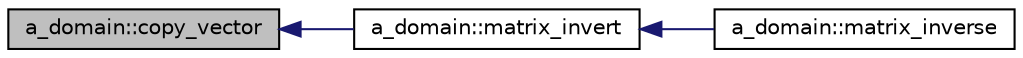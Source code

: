 digraph "a_domain::copy_vector"
{
  edge [fontname="Helvetica",fontsize="10",labelfontname="Helvetica",labelfontsize="10"];
  node [fontname="Helvetica",fontsize="10",shape=record];
  rankdir="LR";
  Node49 [label="a_domain::copy_vector",height=0.2,width=0.4,color="black", fillcolor="grey75", style="filled", fontcolor="black"];
  Node49 -> Node50 [dir="back",color="midnightblue",fontsize="10",style="solid",fontname="Helvetica"];
  Node50 [label="a_domain::matrix_invert",height=0.2,width=0.4,color="black", fillcolor="white", style="filled",URL="$db/dd1/classa__domain.html#af55f171ad67c2b35e762f1ba51aaa4c4"];
  Node50 -> Node51 [dir="back",color="midnightblue",fontsize="10",style="solid",fontname="Helvetica"];
  Node51 [label="a_domain::matrix_inverse",height=0.2,width=0.4,color="black", fillcolor="white", style="filled",URL="$db/dd1/classa__domain.html#a3746a74f1de058547dd1b55436faada1"];
}
